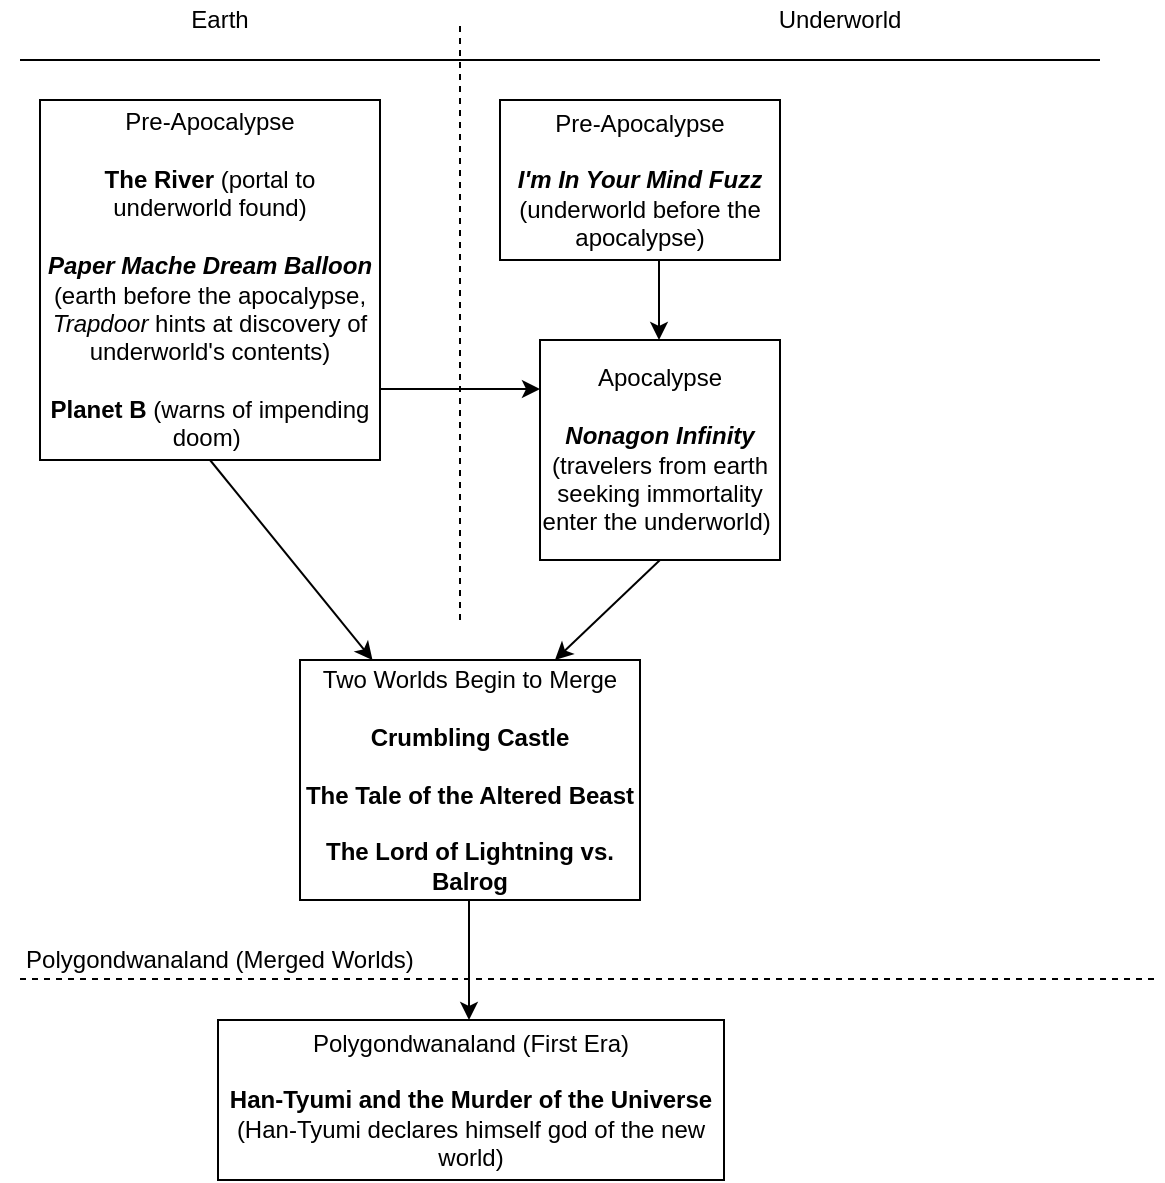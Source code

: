 <mxfile version="10.6.8" type="github"><diagram id="rpDe3dF28L3iWsywThjZ" name="Page-1"><mxGraphModel dx="1010" dy="582" grid="1" gridSize="10" guides="1" tooltips="1" connect="1" arrows="1" fold="1" page="1" pageScale="1" pageWidth="850" pageHeight="1100" math="0" shadow="0"><root><mxCell id="0"/><mxCell id="1" parent="0"/><mxCell id="8PxIs0hRl9WPwdA6d1Z9-3" value="Earth" style="text;html=1;strokeColor=none;fillColor=none;align=center;verticalAlign=middle;whiteSpace=wrap;rounded=0;" vertex="1" parent="1"><mxGeometry x="200" y="30" width="40" height="20" as="geometry"/></mxCell><mxCell id="8PxIs0hRl9WPwdA6d1Z9-4" value="Underworld" style="text;html=1;strokeColor=none;fillColor=none;align=center;verticalAlign=middle;whiteSpace=wrap;rounded=0;" vertex="1" parent="1"><mxGeometry x="470" y="30" width="120" height="20" as="geometry"/></mxCell><mxCell id="8PxIs0hRl9WPwdA6d1Z9-6" value="" style="endArrow=none;html=1;" edge="1" parent="1"><mxGeometry width="50" height="50" relative="1" as="geometry"><mxPoint x="120" y="60" as="sourcePoint"/><mxPoint x="660" y="60" as="targetPoint"/></mxGeometry></mxCell><mxCell id="8PxIs0hRl9WPwdA6d1Z9-7" value="" style="endArrow=none;dashed=1;html=1;" edge="1" parent="1"><mxGeometry width="50" height="50" relative="1" as="geometry"><mxPoint x="340" y="340" as="sourcePoint"/><mxPoint x="340" y="40" as="targetPoint"/></mxGeometry></mxCell><mxCell id="8PxIs0hRl9WPwdA6d1Z9-9" value="Pre-Apocalypse&lt;br&gt;&lt;br&gt;&lt;b&gt;The River&lt;/b&gt; (portal to underworld found)&lt;br&gt;&lt;br&gt;&lt;b&gt;&lt;i&gt;Paper Mache Dream Balloon&lt;/i&gt;&lt;/b&gt; (earth before the apocalypse, &lt;i&gt;Trapdoor&lt;/i&gt; hints at discovery of underworld's contents)&lt;br&gt;&lt;br&gt;&lt;b&gt;Planet B &lt;/b&gt;(warns of impending doom)&amp;nbsp;&lt;br&gt;" style="rounded=0;whiteSpace=wrap;html=1;" vertex="1" parent="1"><mxGeometry x="130" y="80" width="170" height="180" as="geometry"/></mxCell><mxCell id="8PxIs0hRl9WPwdA6d1Z9-10" value="" style="endArrow=none;dashed=1;html=1;" edge="1" parent="1"><mxGeometry width="50" height="50" relative="1" as="geometry"><mxPoint x="120" y="519.5" as="sourcePoint"/><mxPoint x="690" y="519.5" as="targetPoint"/></mxGeometry></mxCell><mxCell id="8PxIs0hRl9WPwdA6d1Z9-11" value="Polygondwanaland (Merged Worlds)" style="text;html=1;strokeColor=none;fillColor=none;align=center;verticalAlign=middle;whiteSpace=wrap;rounded=0;" vertex="1" parent="1"><mxGeometry x="110" y="500" width="220" height="20" as="geometry"/></mxCell><mxCell id="8PxIs0hRl9WPwdA6d1Z9-12" value="Pre-Apocalypse&lt;br&gt;&lt;br&gt;&lt;i style=&quot;font-weight: bold&quot;&gt;I'm In Your Mind Fuzz &lt;/i&gt;(underworld before the apocalypse)&lt;br&gt;" style="rounded=0;whiteSpace=wrap;html=1;" vertex="1" parent="1"><mxGeometry x="360" y="80" width="140" height="80" as="geometry"/></mxCell><mxCell id="8PxIs0hRl9WPwdA6d1Z9-15" value="" style="endArrow=classic;html=1;" edge="1" parent="1"><mxGeometry width="50" height="50" relative="1" as="geometry"><mxPoint x="300" y="224.5" as="sourcePoint"/><mxPoint x="380" y="224.5" as="targetPoint"/><Array as="points"/></mxGeometry></mxCell><mxCell id="8PxIs0hRl9WPwdA6d1Z9-16" value="Apocalypse&lt;br&gt;&lt;br&gt;&lt;i style=&quot;font-weight: bold&quot;&gt;Nonagon Infinity &lt;/i&gt;(travelers from earth seeking immortality enter the underworld)&amp;nbsp;&lt;br&gt;" style="rounded=0;whiteSpace=wrap;html=1;" vertex="1" parent="1"><mxGeometry x="380" y="200" width="120" height="110" as="geometry"/></mxCell><mxCell id="8PxIs0hRl9WPwdA6d1Z9-17" value="" style="endArrow=classic;html=1;" edge="1" parent="1"><mxGeometry width="50" height="50" relative="1" as="geometry"><mxPoint x="439.5" y="160" as="sourcePoint"/><mxPoint x="439.5" y="200" as="targetPoint"/></mxGeometry></mxCell><mxCell id="8PxIs0hRl9WPwdA6d1Z9-18" value="Two Worlds Begin to Merge&lt;br&gt;&lt;br&gt;&lt;b&gt;Crumbling Castle&lt;br&gt;&lt;/b&gt;&lt;br&gt;&lt;b&gt;The Tale of the Altered Beast&lt;br&gt;&lt;/b&gt;&lt;br&gt;&lt;b&gt;The Lord of Lightning vs. Balrog&lt;/b&gt;&lt;br&gt;" style="rounded=0;whiteSpace=wrap;html=1;" vertex="1" parent="1"><mxGeometry x="260" y="360" width="170" height="120" as="geometry"/></mxCell><mxCell id="8PxIs0hRl9WPwdA6d1Z9-19" value="" style="endArrow=classic;html=1;exitX=0.5;exitY=1;exitDx=0;exitDy=0;" edge="1" parent="1" source="8PxIs0hRl9WPwdA6d1Z9-9" target="8PxIs0hRl9WPwdA6d1Z9-18"><mxGeometry width="50" height="50" relative="1" as="geometry"><mxPoint x="165" y="330" as="sourcePoint"/><mxPoint x="215" y="280" as="targetPoint"/></mxGeometry></mxCell><mxCell id="8PxIs0hRl9WPwdA6d1Z9-20" value="" style="endArrow=classic;html=1;entryX=0.75;entryY=0;entryDx=0;entryDy=0;exitX=0.5;exitY=1;exitDx=0;exitDy=0;" edge="1" parent="1" source="8PxIs0hRl9WPwdA6d1Z9-16" target="8PxIs0hRl9WPwdA6d1Z9-18"><mxGeometry width="50" height="50" relative="1" as="geometry"><mxPoint x="447.5" y="310" as="sourcePoint"/><mxPoint x="432.5" y="330" as="targetPoint"/></mxGeometry></mxCell><mxCell id="8PxIs0hRl9WPwdA6d1Z9-21" value="" style="endArrow=classic;html=1;" edge="1" parent="1"><mxGeometry width="50" height="50" relative="1" as="geometry"><mxPoint x="344.5" y="480" as="sourcePoint"/><mxPoint x="344.5" y="540" as="targetPoint"/></mxGeometry></mxCell><mxCell id="8PxIs0hRl9WPwdA6d1Z9-22" value="Polygondwanaland (First Era)&lt;br&gt;&lt;br&gt;&lt;b&gt;Han-Tyumi and the Murder of the Universe &lt;/b&gt;(Han-Tyumi declares himself god of the new world)&lt;br&gt;" style="rounded=0;whiteSpace=wrap;html=1;" vertex="1" parent="1"><mxGeometry x="219" y="540" width="253" height="80" as="geometry"/></mxCell></root></mxGraphModel></diagram></mxfile>